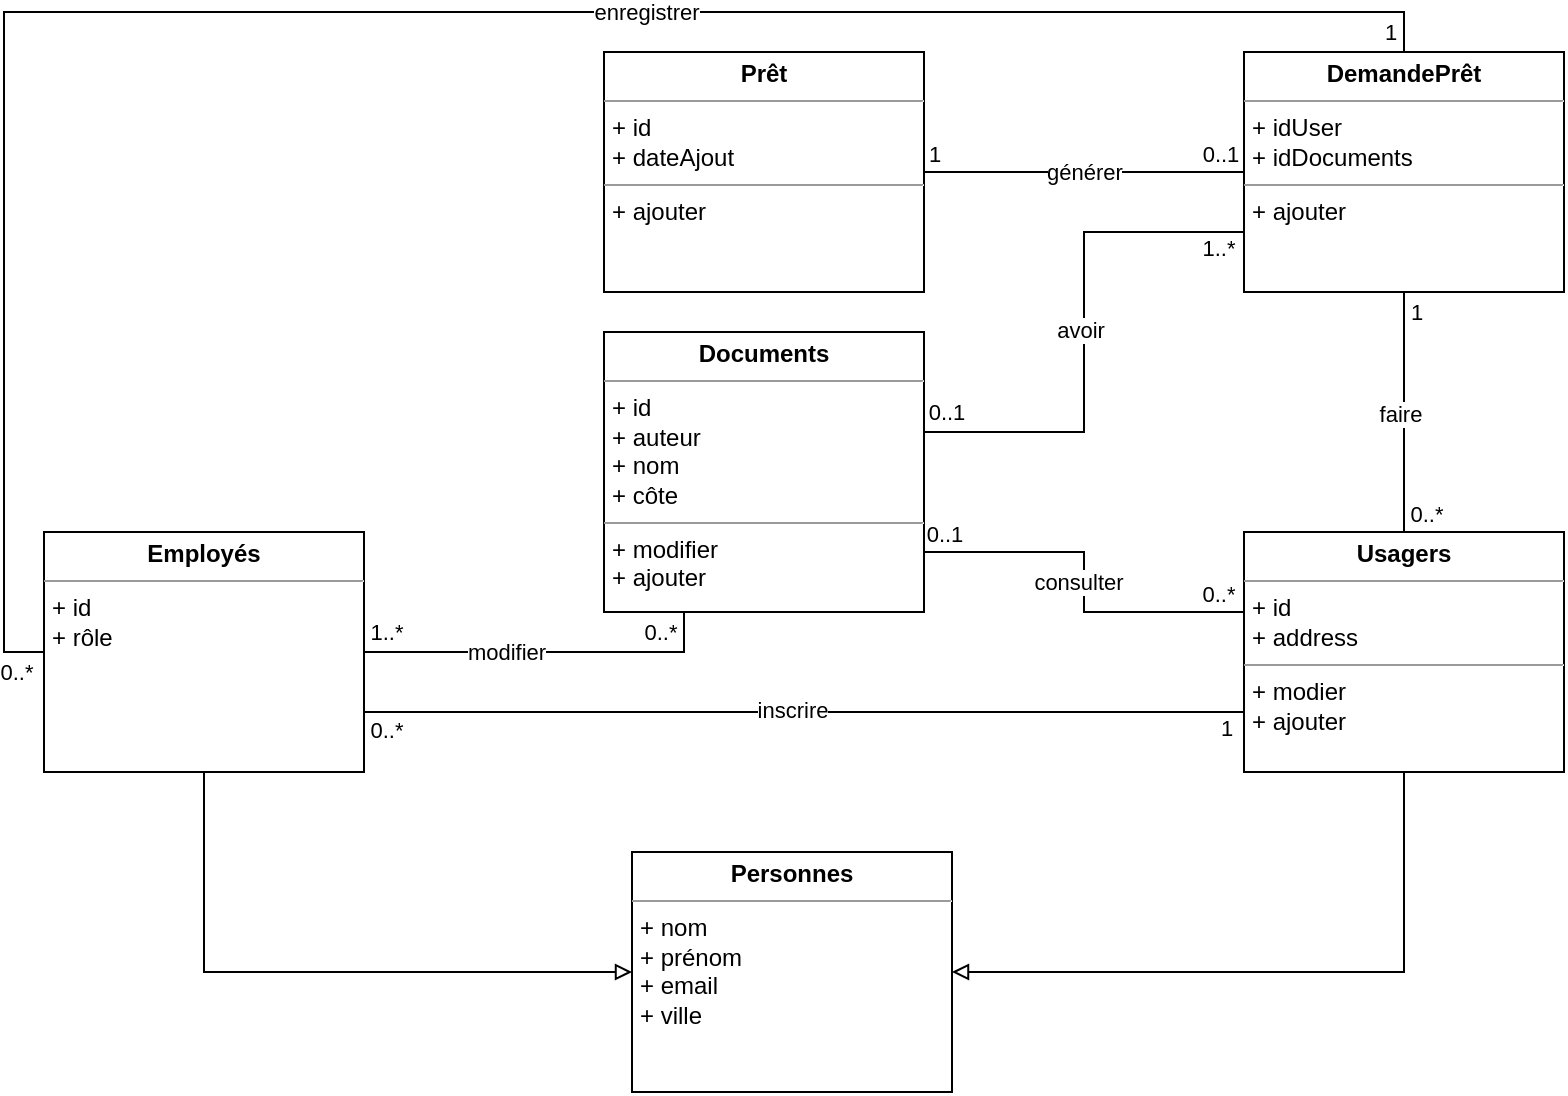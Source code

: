 <mxfile version="13.10.2" type="device"><diagram id="F3LwtaktqDpkoFusMg7A" name="Page-1"><mxGraphModel dx="1038" dy="580" grid="1" gridSize="10" guides="1" tooltips="1" connect="1" arrows="1" fold="1" page="1" pageScale="1" pageWidth="827" pageHeight="1169" math="0" shadow="0"><root><mxCell id="0"/><mxCell id="1" parent="0"/><mxCell id="0zbJR2XGQf3AXQ7tlUkQ-16" value="&lt;p style=&quot;margin: 0px ; margin-top: 4px ; text-align: center&quot;&gt;&lt;b&gt;Prêt&lt;/b&gt;&lt;/p&gt;&lt;hr size=&quot;1&quot;&gt;&lt;p style=&quot;margin: 0px ; margin-left: 4px&quot;&gt;+ id&lt;/p&gt;&lt;p style=&quot;margin: 0px ; margin-left: 4px&quot;&gt;+ dateAjout&lt;/p&gt;&lt;hr size=&quot;1&quot;&gt;&lt;p style=&quot;margin: 0px ; margin-left: 4px&quot;&gt;+ ajouter&lt;/p&gt;" style="verticalAlign=top;align=left;overflow=fill;fontSize=12;fontFamily=Helvetica;html=1;" parent="1" vertex="1"><mxGeometry x="320" y="40" width="160" height="120" as="geometry"/></mxCell><mxCell id="0zbJR2XGQf3AXQ7tlUkQ-17" value="&lt;p style=&quot;margin: 0px ; margin-top: 4px ; text-align: center&quot;&gt;&lt;b&gt;Personnes&lt;/b&gt;&lt;/p&gt;&lt;hr size=&quot;1&quot;&gt;&lt;p style=&quot;margin: 0px ; margin-left: 4px&quot;&gt;+ nom&lt;/p&gt;&lt;p style=&quot;margin: 0px ; margin-left: 4px&quot;&gt;+ prénom&lt;br&gt;&lt;/p&gt;&lt;p style=&quot;margin: 0px ; margin-left: 4px&quot;&gt;+ email&lt;br&gt;&lt;/p&gt;&lt;p style=&quot;margin: 0px ; margin-left: 4px&quot;&gt;+ ville&lt;br&gt;&lt;/p&gt;" style="verticalAlign=top;align=left;overflow=fill;fontSize=12;fontFamily=Helvetica;html=1;" parent="1" vertex="1"><mxGeometry x="334" y="440" width="160" height="120" as="geometry"/></mxCell><mxCell id="0zbJR2XGQf3AXQ7tlUkQ-24" style="edgeStyle=orthogonalEdgeStyle;rounded=0;orthogonalLoop=1;jettySize=auto;html=1;exitX=0.5;exitY=1;exitDx=0;exitDy=0;endArrow=block;endFill=0;entryX=0;entryY=0.5;entryDx=0;entryDy=0;" parent="1" source="0zbJR2XGQf3AXQ7tlUkQ-18" target="0zbJR2XGQf3AXQ7tlUkQ-17" edge="1"><mxGeometry relative="1" as="geometry"><mxPoint x="335" y="507" as="targetPoint"/><Array as="points"><mxPoint x="120" y="500"/></Array></mxGeometry></mxCell><mxCell id="0zbJR2XGQf3AXQ7tlUkQ-31" style="edgeStyle=orthogonalEdgeStyle;rounded=0;orthogonalLoop=1;jettySize=auto;html=1;exitX=1;exitY=0.75;exitDx=0;exitDy=0;entryX=0;entryY=0.75;entryDx=0;entryDy=0;endArrow=none;endFill=0;endSize=5;startSize=5;" parent="1" source="0zbJR2XGQf3AXQ7tlUkQ-18" target="0zbJR2XGQf3AXQ7tlUkQ-20" edge="1"><mxGeometry relative="1" as="geometry"><Array as="points"/></mxGeometry></mxCell><mxCell id="0zbJR2XGQf3AXQ7tlUkQ-49" value="inscrire" style="edgeLabel;html=1;align=center;verticalAlign=middle;resizable=0;points=[];" parent="0zbJR2XGQf3AXQ7tlUkQ-31" vertex="1" connectable="0"><mxGeometry x="0.066" y="1" relative="1" as="geometry"><mxPoint x="-21" as="offset"/></mxGeometry></mxCell><mxCell id="0zbJR2XGQf3AXQ7tlUkQ-61" value="1" style="edgeLabel;html=1;align=center;verticalAlign=middle;resizable=0;points=[];" parent="0zbJR2XGQf3AXQ7tlUkQ-31" vertex="1" connectable="0"><mxGeometry x="0.939" y="2" relative="1" as="geometry"><mxPoint x="4" y="10" as="offset"/></mxGeometry></mxCell><mxCell id="0zbJR2XGQf3AXQ7tlUkQ-62" value="0..*" style="edgeLabel;html=1;align=center;verticalAlign=middle;resizable=0;points=[];" parent="0zbJR2XGQf3AXQ7tlUkQ-31" vertex="1" connectable="0"><mxGeometry x="-0.956" y="1" relative="1" as="geometry"><mxPoint x="1" y="10" as="offset"/></mxGeometry></mxCell><mxCell id="0zbJR2XGQf3AXQ7tlUkQ-39" style="edgeStyle=orthogonalEdgeStyle;rounded=0;orthogonalLoop=1;jettySize=auto;html=1;exitX=1;exitY=0.5;exitDx=0;exitDy=0;startSize=5;endArrow=none;endFill=0;endSize=5;entryX=0.25;entryY=1;entryDx=0;entryDy=0;" parent="1" source="0zbJR2XGQf3AXQ7tlUkQ-18" target="0zbJR2XGQf3AXQ7tlUkQ-21" edge="1"><mxGeometry relative="1" as="geometry"><mxPoint x="332" y="321" as="targetPoint"/><Array as="points"><mxPoint x="360" y="340"/></Array></mxGeometry></mxCell><mxCell id="0zbJR2XGQf3AXQ7tlUkQ-44" value="modifier" style="edgeLabel;html=1;align=center;verticalAlign=middle;resizable=0;points=[];" parent="0zbJR2XGQf3AXQ7tlUkQ-39" vertex="1" connectable="0"><mxGeometry x="-0.285" y="3" relative="1" as="geometry"><mxPoint x="6" y="3" as="offset"/></mxGeometry></mxCell><mxCell id="0zbJR2XGQf3AXQ7tlUkQ-59" value="1..*" style="edgeLabel;html=1;align=center;verticalAlign=middle;resizable=0;points=[];" parent="0zbJR2XGQf3AXQ7tlUkQ-39" vertex="1" connectable="0"><mxGeometry x="-0.671" y="-4" relative="1" as="geometry"><mxPoint x="-19" y="-14" as="offset"/></mxGeometry></mxCell><mxCell id="0zbJR2XGQf3AXQ7tlUkQ-60" value="0..*" style="edgeLabel;html=1;align=center;verticalAlign=middle;resizable=0;points=[];" parent="0zbJR2XGQf3AXQ7tlUkQ-39" vertex="1" connectable="0"><mxGeometry x="0.74" y="-3" relative="1" as="geometry"><mxPoint x="-9" y="-13" as="offset"/></mxGeometry></mxCell><mxCell id="0zbJR2XGQf3AXQ7tlUkQ-41" style="edgeStyle=orthogonalEdgeStyle;rounded=0;orthogonalLoop=1;jettySize=auto;html=1;exitX=0;exitY=0.5;exitDx=0;exitDy=0;entryX=0.5;entryY=0;entryDx=0;entryDy=0;startSize=5;endArrow=none;endFill=0;endSize=5;" parent="1" edge="1"><mxGeometry relative="1" as="geometry"><mxPoint x="40" y="340" as="sourcePoint"/><mxPoint x="720" y="40" as="targetPoint"/><Array as="points"><mxPoint x="20" y="340"/><mxPoint x="20" y="20"/><mxPoint x="720" y="20"/></Array></mxGeometry></mxCell><mxCell id="0zbJR2XGQf3AXQ7tlUkQ-42" value="enregistrer" style="edgeLabel;html=1;align=center;verticalAlign=middle;resizable=0;points=[];" parent="0zbJR2XGQf3AXQ7tlUkQ-41" vertex="1" connectable="0"><mxGeometry x="0.127" y="-1" relative="1" as="geometry"><mxPoint x="63" y="-1" as="offset"/></mxGeometry></mxCell><mxCell id="0zbJR2XGQf3AXQ7tlUkQ-51" value="0..*" style="edgeLabel;html=1;align=center;verticalAlign=middle;resizable=0;points=[];" parent="0zbJR2XGQf3AXQ7tlUkQ-41" vertex="1" connectable="0"><mxGeometry x="-0.94" y="4" relative="1" as="geometry"><mxPoint x="10" y="22" as="offset"/></mxGeometry></mxCell><mxCell id="0zbJR2XGQf3AXQ7tlUkQ-52" value="1" style="edgeLabel;html=1;align=center;verticalAlign=middle;resizable=0;points=[];" parent="0zbJR2XGQf3AXQ7tlUkQ-41" vertex="1" connectable="0"><mxGeometry x="0.916" y="-1" relative="1" as="geometry"><mxPoint x="17" y="9" as="offset"/></mxGeometry></mxCell><mxCell id="0zbJR2XGQf3AXQ7tlUkQ-18" value="&lt;p style=&quot;margin: 0px ; margin-top: 4px ; text-align: center&quot;&gt;&lt;b&gt;Employés&lt;/b&gt;&lt;/p&gt;&lt;hr size=&quot;1&quot;&gt;&lt;p style=&quot;margin: 0px ; margin-left: 4px&quot;&gt;+ id&lt;/p&gt;&lt;p style=&quot;margin: 0px ; margin-left: 4px&quot;&gt;+ rôle&lt;/p&gt;&lt;p style=&quot;margin: 0px ; margin-left: 4px&quot;&gt;&lt;br&gt;&lt;/p&gt;" style="verticalAlign=top;align=left;overflow=fill;fontSize=12;fontFamily=Helvetica;html=1;" parent="1" vertex="1"><mxGeometry x="40" y="280" width="160" height="120" as="geometry"/></mxCell><mxCell id="0zbJR2XGQf3AXQ7tlUkQ-26" style="edgeStyle=orthogonalEdgeStyle;rounded=0;orthogonalLoop=1;jettySize=auto;html=1;exitX=0.5;exitY=1;exitDx=0;exitDy=0;endArrow=block;endFill=0;entryX=1;entryY=0.5;entryDx=0;entryDy=0;" parent="1" source="0zbJR2XGQf3AXQ7tlUkQ-20" target="0zbJR2XGQf3AXQ7tlUkQ-17" edge="1"><mxGeometry relative="1" as="geometry"><mxPoint x="440" y="440" as="targetPoint"/><Array as="points"/></mxGeometry></mxCell><mxCell id="0zbJR2XGQf3AXQ7tlUkQ-35" style="edgeStyle=orthogonalEdgeStyle;rounded=0;orthogonalLoop=1;jettySize=auto;html=1;exitX=0.5;exitY=0;exitDx=0;exitDy=0;entryX=0.5;entryY=1;entryDx=0;entryDy=0;endArrow=none;endFill=0;endSize=5;startSize=5;" parent="1" source="0zbJR2XGQf3AXQ7tlUkQ-20" target="0zbJR2XGQf3AXQ7tlUkQ-22" edge="1"><mxGeometry relative="1" as="geometry"><Array as="points"><mxPoint x="720" y="220"/><mxPoint x="720" y="220"/></Array></mxGeometry></mxCell><mxCell id="0zbJR2XGQf3AXQ7tlUkQ-48" value="faire" style="edgeLabel;html=1;align=center;verticalAlign=middle;resizable=0;points=[];" parent="0zbJR2XGQf3AXQ7tlUkQ-35" vertex="1" connectable="0"><mxGeometry x="-0.29" relative="1" as="geometry"><mxPoint x="-2" y="-17" as="offset"/></mxGeometry></mxCell><mxCell id="0zbJR2XGQf3AXQ7tlUkQ-57" value="0..*" style="edgeLabel;html=1;align=center;verticalAlign=middle;resizable=0;points=[];" parent="0zbJR2XGQf3AXQ7tlUkQ-35" vertex="1" connectable="0"><mxGeometry x="-0.723" y="-1" relative="1" as="geometry"><mxPoint x="10" y="7" as="offset"/></mxGeometry></mxCell><mxCell id="0zbJR2XGQf3AXQ7tlUkQ-58" value="1" style="edgeLabel;html=1;align=center;verticalAlign=middle;resizable=0;points=[];" parent="0zbJR2XGQf3AXQ7tlUkQ-35" vertex="1" connectable="0"><mxGeometry x="0.71" y="1" relative="1" as="geometry"><mxPoint x="7" y="-8" as="offset"/></mxGeometry></mxCell><mxCell id="0zbJR2XGQf3AXQ7tlUkQ-40" value="" style="edgeStyle=orthogonalEdgeStyle;rounded=0;orthogonalLoop=1;jettySize=auto;html=1;startSize=5;endArrow=none;endFill=0;endSize=5;entryX=1;entryY=0.75;entryDx=0;entryDy=0;" parent="1" source="0zbJR2XGQf3AXQ7tlUkQ-20" target="0zbJR2XGQf3AXQ7tlUkQ-21" edge="1"><mxGeometry relative="1" as="geometry"><Array as="points"><mxPoint x="560" y="320"/><mxPoint x="560" y="290"/></Array></mxGeometry></mxCell><mxCell id="0zbJR2XGQf3AXQ7tlUkQ-45" value="consulter" style="edgeLabel;html=1;align=center;verticalAlign=middle;resizable=0;points=[];" parent="0zbJR2XGQf3AXQ7tlUkQ-40" vertex="1" connectable="0"><mxGeometry x="0.239" y="-3" relative="1" as="geometry"><mxPoint x="8" y="18" as="offset"/></mxGeometry></mxCell><mxCell id="0zbJR2XGQf3AXQ7tlUkQ-63" value="0..*" style="edgeLabel;html=1;align=center;verticalAlign=middle;resizable=0;points=[];" parent="0zbJR2XGQf3AXQ7tlUkQ-40" vertex="1" connectable="0"><mxGeometry x="-0.806" y="-1" relative="1" as="geometry"><mxPoint x="6" y="-8" as="offset"/></mxGeometry></mxCell><mxCell id="0zbJR2XGQf3AXQ7tlUkQ-64" value="0..1" style="edgeLabel;html=1;align=center;verticalAlign=middle;resizable=0;points=[];" parent="0zbJR2XGQf3AXQ7tlUkQ-40" vertex="1" connectable="0"><mxGeometry x="0.846" relative="1" as="geometry"><mxPoint y="-9" as="offset"/></mxGeometry></mxCell><mxCell id="0zbJR2XGQf3AXQ7tlUkQ-20" value="&lt;p style=&quot;margin: 0px ; margin-top: 4px ; text-align: center&quot;&gt;&lt;b&gt;Usagers&lt;/b&gt;&lt;/p&gt;&lt;hr size=&quot;1&quot;&gt;&lt;p style=&quot;margin: 0px ; margin-left: 4px&quot;&gt;+ id&lt;/p&gt;&lt;p style=&quot;margin: 0px ; margin-left: 4px&quot;&gt;+ address&lt;/p&gt;&lt;hr size=&quot;1&quot;&gt;&lt;p style=&quot;margin: 0px ; margin-left: 4px&quot;&gt;+ modier&lt;/p&gt;&lt;p style=&quot;margin: 0px ; margin-left: 4px&quot;&gt;+ ajouter&lt;/p&gt;" style="verticalAlign=top;align=left;overflow=fill;fontSize=12;fontFamily=Helvetica;html=1;" parent="1" vertex="1"><mxGeometry x="640" y="280" width="160" height="120" as="geometry"/></mxCell><mxCell id="0zbJR2XGQf3AXQ7tlUkQ-34" style="edgeStyle=orthogonalEdgeStyle;rounded=0;orthogonalLoop=1;jettySize=auto;html=1;exitX=1;exitY=0.25;exitDx=0;exitDy=0;entryX=0;entryY=0.75;entryDx=0;entryDy=0;endArrow=none;endFill=0;endSize=5;startSize=5;" parent="1" source="0zbJR2XGQf3AXQ7tlUkQ-21" target="0zbJR2XGQf3AXQ7tlUkQ-22" edge="1"><mxGeometry relative="1" as="geometry"><Array as="points"><mxPoint x="560" y="230"/><mxPoint x="560" y="130"/></Array></mxGeometry></mxCell><mxCell id="0zbJR2XGQf3AXQ7tlUkQ-50" value="avoir" style="edgeLabel;html=1;align=center;verticalAlign=middle;resizable=0;points=[];" parent="0zbJR2XGQf3AXQ7tlUkQ-34" vertex="1" connectable="0"><mxGeometry x="-0.465" y="-1" relative="1" as="geometry"><mxPoint x="19" y="-52" as="offset"/></mxGeometry></mxCell><mxCell id="0zbJR2XGQf3AXQ7tlUkQ-55" value="1..*" style="edgeLabel;html=1;align=center;verticalAlign=middle;resizable=0;points=[];" parent="0zbJR2XGQf3AXQ7tlUkQ-34" vertex="1" connectable="0"><mxGeometry x="0.897" y="-3" relative="1" as="geometry"><mxPoint x="1" y="5" as="offset"/></mxGeometry></mxCell><mxCell id="0zbJR2XGQf3AXQ7tlUkQ-56" value="0..1" style="edgeLabel;html=1;align=center;verticalAlign=middle;resizable=0;points=[];" parent="0zbJR2XGQf3AXQ7tlUkQ-34" vertex="1" connectable="0"><mxGeometry x="-0.918" y="-1" relative="1" as="geometry"><mxPoint x="12" y="-7" as="offset"/></mxGeometry></mxCell><mxCell id="0zbJR2XGQf3AXQ7tlUkQ-21" value="&lt;p style=&quot;margin: 0px ; margin-top: 4px ; text-align: center&quot;&gt;&lt;b&gt;Documents&lt;/b&gt;&lt;/p&gt;&lt;hr size=&quot;1&quot;&gt;&lt;p style=&quot;margin: 0px ; margin-left: 4px&quot;&gt;+ id&lt;/p&gt;&lt;p style=&quot;margin: 0px ; margin-left: 4px&quot;&gt;+ auteur&lt;/p&gt;&lt;p style=&quot;margin: 0px ; margin-left: 4px&quot;&gt;+ nom&lt;/p&gt;&lt;p style=&quot;margin: 0px ; margin-left: 4px&quot;&gt;+ côte&lt;/p&gt;&lt;hr size=&quot;1&quot;&gt;&lt;p style=&quot;margin: 0px ; margin-left: 4px&quot;&gt;+ modifier&lt;/p&gt;&lt;p style=&quot;margin: 0px ; margin-left: 4px&quot;&gt;+ ajouter&lt;/p&gt;" style="verticalAlign=top;align=left;overflow=fill;fontSize=12;fontFamily=Helvetica;html=1;" parent="1" vertex="1"><mxGeometry x="320" y="180" width="160" height="140" as="geometry"/></mxCell><mxCell id="0zbJR2XGQf3AXQ7tlUkQ-46" style="edgeStyle=orthogonalEdgeStyle;rounded=0;orthogonalLoop=1;jettySize=auto;html=1;exitX=0;exitY=0.5;exitDx=0;exitDy=0;entryX=1;entryY=0.5;entryDx=0;entryDy=0;startSize=5;endArrow=none;endFill=0;endSize=5;" parent="1" source="0zbJR2XGQf3AXQ7tlUkQ-22" target="0zbJR2XGQf3AXQ7tlUkQ-16" edge="1"><mxGeometry relative="1" as="geometry"/></mxCell><mxCell id="0zbJR2XGQf3AXQ7tlUkQ-47" value="générer" style="edgeLabel;html=1;align=center;verticalAlign=middle;resizable=0;points=[];" parent="0zbJR2XGQf3AXQ7tlUkQ-46" vertex="1" connectable="0"><mxGeometry x="-0.145" relative="1" as="geometry"><mxPoint x="-12" as="offset"/></mxGeometry></mxCell><mxCell id="0zbJR2XGQf3AXQ7tlUkQ-53" value="0..1" style="edgeLabel;html=1;align=center;verticalAlign=middle;resizable=0;points=[];" parent="0zbJR2XGQf3AXQ7tlUkQ-46" vertex="1" connectable="0"><mxGeometry x="-0.87" y="-2" relative="1" as="geometry"><mxPoint x="-2" y="-7" as="offset"/></mxGeometry></mxCell><mxCell id="0zbJR2XGQf3AXQ7tlUkQ-54" value="1" style="edgeLabel;html=1;align=center;verticalAlign=middle;resizable=0;points=[];" parent="0zbJR2XGQf3AXQ7tlUkQ-46" vertex="1" connectable="0"><mxGeometry x="0.843" y="-2" relative="1" as="geometry"><mxPoint x="-8" y="-7" as="offset"/></mxGeometry></mxCell><mxCell id="0zbJR2XGQf3AXQ7tlUkQ-22" value="&lt;p style=&quot;margin: 0px ; margin-top: 4px ; text-align: center&quot;&gt;&lt;b&gt;DemandePrêt&lt;/b&gt;&lt;/p&gt;&lt;hr size=&quot;1&quot;&gt;&lt;p style=&quot;margin: 0px ; margin-left: 4px&quot;&gt;+ idUser&lt;/p&gt;&lt;p style=&quot;margin: 0px ; margin-left: 4px&quot;&gt;+ idDocuments&lt;/p&gt;&lt;hr size=&quot;1&quot;&gt;&lt;p style=&quot;margin: 0px ; margin-left: 4px&quot;&gt;+ ajouter&lt;/p&gt;" style="verticalAlign=top;align=left;overflow=fill;fontSize=12;fontFamily=Helvetica;html=1;" parent="1" vertex="1"><mxGeometry x="640" y="40" width="160" height="120" as="geometry"/></mxCell></root></mxGraphModel></diagram></mxfile>